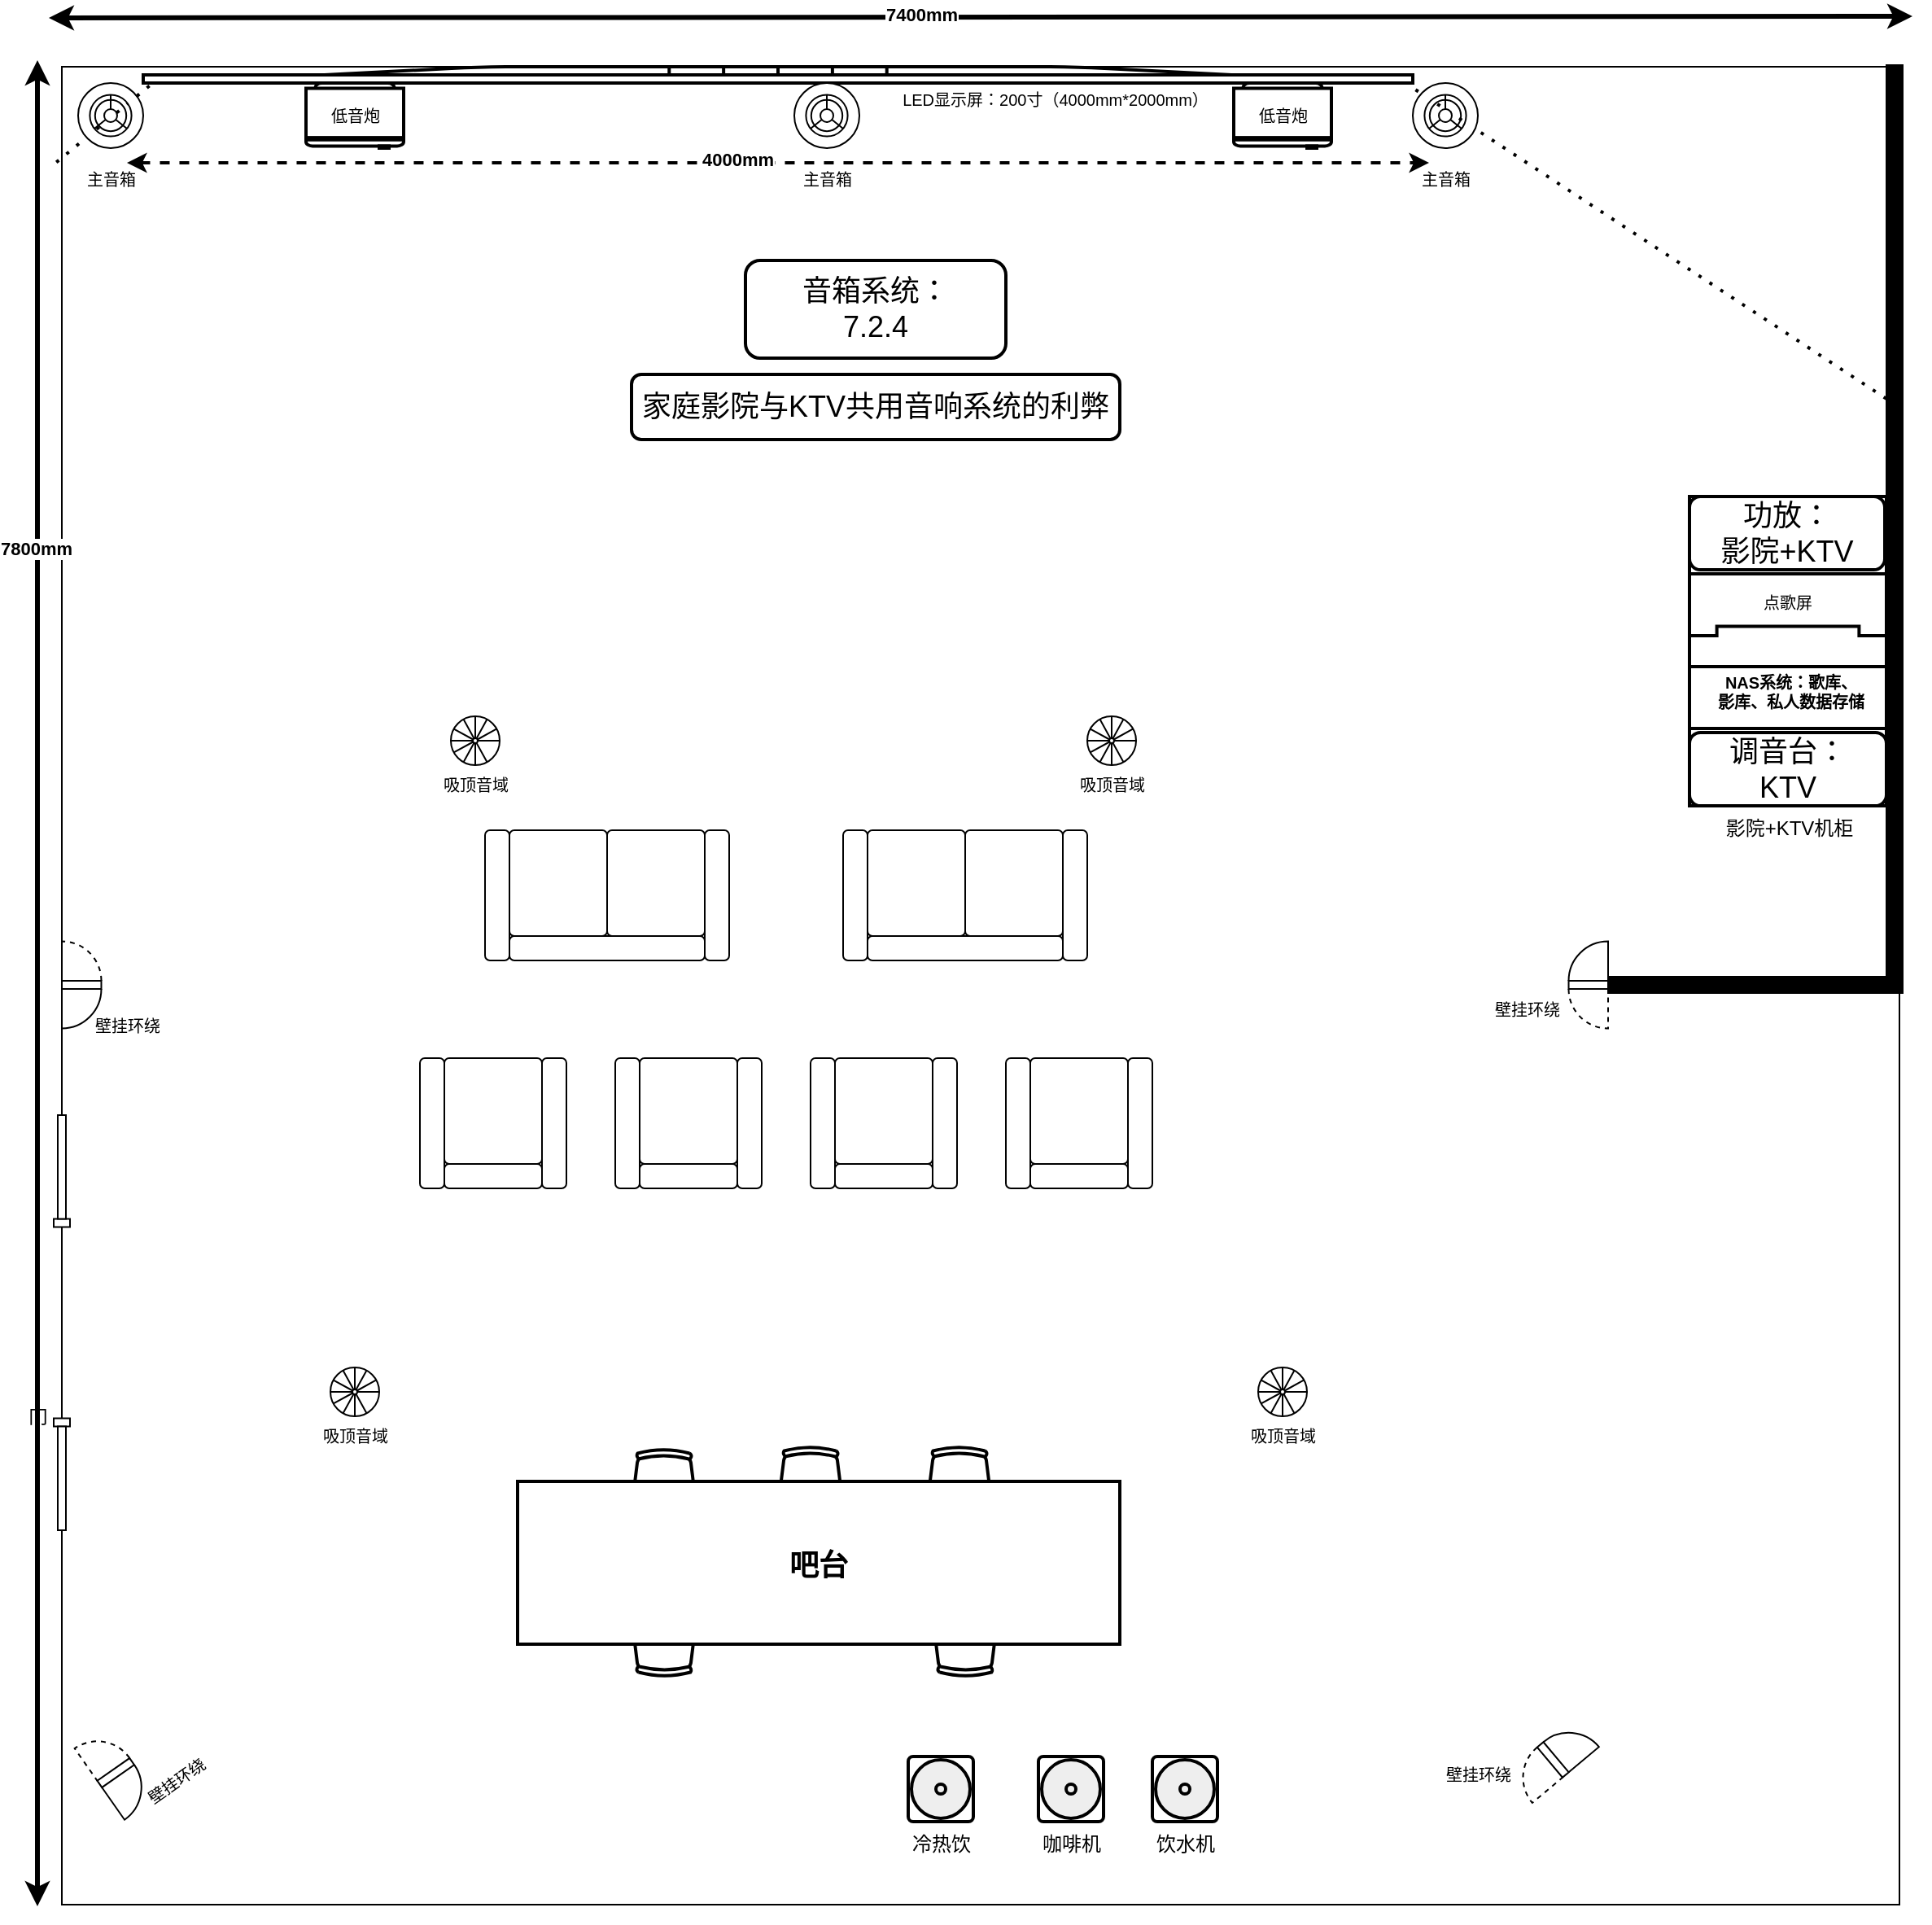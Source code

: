 <mxfile version="15.5.6" type="github">
  <diagram id="l9gon10-OVFrLEdtlygo" name="第 1 页">
    <mxGraphModel dx="1417" dy="744" grid="1" gridSize="10" guides="1" tooltips="1" connect="1" arrows="1" fold="1" page="1" pageScale="1" pageWidth="827" pageHeight="1169" math="0" shadow="0">
      <root>
        <mxCell id="0" />
        <mxCell id="1" parent="0" />
        <mxCell id="b5rMPWdn-qDBkz6BJryQ-1" value="" style="whiteSpace=wrap;html=1;aspect=fixed;" parent="1" vertex="1">
          <mxGeometry x="160" y="131" width="1129" height="1129" as="geometry" />
        </mxCell>
        <mxCell id="b5rMPWdn-qDBkz6BJryQ-3" value="" style="verticalLabelPosition=bottom;html=1;verticalAlign=top;align=center;shape=mxgraph.floorplan.doorDoublePocket;dx=0.25;rotation=90;" parent="1" vertex="1">
          <mxGeometry x="32.5" y="897.5" width="255" height="10" as="geometry" />
        </mxCell>
        <mxCell id="b5rMPWdn-qDBkz6BJryQ-4" value="门" style="text;html=1;resizable=0;autosize=1;align=center;verticalAlign=middle;points=[];fillColor=none;strokeColor=none;rounded=0;" parent="1" vertex="1">
          <mxGeometry x="130" y="950" width="30" height="20" as="geometry" />
        </mxCell>
        <mxCell id="b5rMPWdn-qDBkz6BJryQ-6" value="" style="verticalLabelPosition=bottom;html=1;verticalAlign=top;align=center;shape=mxgraph.floorplan.flat_tv;strokeWidth=2;" parent="1" vertex="1">
          <mxGeometry x="210" y="131" width="780" height="10" as="geometry" />
        </mxCell>
        <mxCell id="b5rMPWdn-qDBkz6BJryQ-7" value="" style="verticalLabelPosition=bottom;html=1;verticalAlign=top;align=center;shape=mxgraph.floorplan.wall;fillColor=#000000;" parent="1" vertex="1">
          <mxGeometry x="1110" y="690" width="181" height="10" as="geometry" />
        </mxCell>
        <mxCell id="b5rMPWdn-qDBkz6BJryQ-8" value="" style="verticalLabelPosition=bottom;html=1;verticalAlign=top;align=center;shape=mxgraph.floorplan.wall;fillColor=#000000;direction=south;" parent="1" vertex="1">
          <mxGeometry x="1281" y="130" width="10" height="560" as="geometry" />
        </mxCell>
        <mxCell id="b5rMPWdn-qDBkz6BJryQ-9" value="影院+KTV机柜" style="verticalLabelPosition=bottom;dashed=0;shadow=0;html=1;align=center;verticalAlign=top;shape=mxgraph.cabinets.cb_2p;strokeWidth=2;" parent="1" vertex="1">
          <mxGeometry x="1160" y="395" width="121" height="190" as="geometry" />
        </mxCell>
        <mxCell id="b5rMPWdn-qDBkz6BJryQ-10" value="饮水机" style="verticalLabelPosition=bottom;html=1;verticalAlign=top;align=center;shape=mxgraph.floorplan.water_cooler;strokeWidth=2;" parent="1" vertex="1">
          <mxGeometry x="830" y="1169" width="40" height="40" as="geometry" />
        </mxCell>
        <mxCell id="b5rMPWdn-qDBkz6BJryQ-11" value="" style="verticalLabelPosition=bottom;html=1;verticalAlign=top;align=center;shape=mxgraph.floorplan.office_chair;shadow=0;strokeWidth=2;" parent="1" vertex="1">
          <mxGeometry x="510" y="980" width="40" height="43" as="geometry" />
        </mxCell>
        <mxCell id="b5rMPWdn-qDBkz6BJryQ-12" value="" style="verticalLabelPosition=bottom;html=1;verticalAlign=top;align=center;shape=mxgraph.floorplan.office_chair;shadow=0;direction=west;strokeWidth=2;" parent="1" vertex="1">
          <mxGeometry x="510" y="1077" width="40" height="43" as="geometry" />
        </mxCell>
        <mxCell id="b5rMPWdn-qDBkz6BJryQ-14" value="" style="verticalLabelPosition=bottom;html=1;verticalAlign=top;align=center;shape=mxgraph.floorplan.office_chair;shadow=0;direction=south;strokeWidth=2;rotation=-90;" parent="1" vertex="1">
          <mxGeometry x="690" y="980" width="43" height="40" as="geometry" />
        </mxCell>
        <mxCell id="b5rMPWdn-qDBkz6BJryQ-15" value="" style="verticalLabelPosition=bottom;html=1;verticalAlign=top;align=center;shape=mxgraph.floorplan.office_chair;shadow=0;strokeWidth=2;" parent="1" vertex="1">
          <mxGeometry x="600" y="978.5" width="40" height="43" as="geometry" />
        </mxCell>
        <mxCell id="b5rMPWdn-qDBkz6BJryQ-16" value="" style="verticalLabelPosition=bottom;html=1;verticalAlign=top;align=center;shape=mxgraph.floorplan.office_chair;shadow=0;direction=west;strokeWidth=2;" parent="1" vertex="1">
          <mxGeometry x="695" y="1077" width="40" height="43" as="geometry" />
        </mxCell>
        <mxCell id="b5rMPWdn-qDBkz6BJryQ-17" value="吧台" style="shape=rect;shadow=0;strokeWidth=2;fontSize=18;fontStyle=1" parent="1" vertex="1">
          <mxGeometry x="440" y="1000" width="370" height="100" as="geometry" />
        </mxCell>
        <mxCell id="b5rMPWdn-qDBkz6BJryQ-18" value="咖啡机" style="verticalLabelPosition=bottom;html=1;verticalAlign=top;align=center;shape=mxgraph.floorplan.water_cooler;strokeWidth=2;" parent="1" vertex="1">
          <mxGeometry x="760" y="1169" width="40" height="40" as="geometry" />
        </mxCell>
        <mxCell id="b5rMPWdn-qDBkz6BJryQ-19" value="冷热饮" style="verticalLabelPosition=bottom;html=1;verticalAlign=top;align=center;shape=mxgraph.floorplan.water_cooler;strokeWidth=2;" parent="1" vertex="1">
          <mxGeometry x="680" y="1169" width="40" height="40" as="geometry" />
        </mxCell>
        <mxCell id="b5rMPWdn-qDBkz6BJryQ-20" value="" style="verticalLabelPosition=bottom;html=1;verticalAlign=top;align=center;shape=mxgraph.floorplan.sofa;fontSize=18;strokeWidth=1;rotation=-180;" parent="1" vertex="1">
          <mxGeometry x="380" y="740" width="90" height="80" as="geometry" />
        </mxCell>
        <mxCell id="b5rMPWdn-qDBkz6BJryQ-21" value="" style="verticalLabelPosition=bottom;html=1;verticalAlign=top;align=center;shape=mxgraph.floorplan.couch;fontSize=18;strokeWidth=1;rotation=-180;" parent="1" vertex="1">
          <mxGeometry x="420" y="600" width="150" height="80" as="geometry" />
        </mxCell>
        <mxCell id="b5rMPWdn-qDBkz6BJryQ-22" value="" style="verticalLabelPosition=bottom;html=1;verticalAlign=top;align=center;shape=mxgraph.floorplan.sofa;fontSize=18;strokeWidth=1;rotation=-180;" parent="1" vertex="1">
          <mxGeometry x="500" y="740" width="90" height="80" as="geometry" />
        </mxCell>
        <mxCell id="b5rMPWdn-qDBkz6BJryQ-23" value="" style="verticalLabelPosition=bottom;html=1;verticalAlign=top;align=center;shape=mxgraph.floorplan.sofa;fontSize=18;strokeWidth=1;rotation=-180;" parent="1" vertex="1">
          <mxGeometry x="620" y="740" width="90" height="80" as="geometry" />
        </mxCell>
        <mxCell id="b5rMPWdn-qDBkz6BJryQ-24" value="" style="verticalLabelPosition=bottom;html=1;verticalAlign=top;align=center;shape=mxgraph.floorplan.sofa;fontSize=18;strokeWidth=1;rotation=-180;" parent="1" vertex="1">
          <mxGeometry x="740" y="740" width="90" height="80" as="geometry" />
        </mxCell>
        <mxCell id="b5rMPWdn-qDBkz6BJryQ-25" value="" style="verticalLabelPosition=bottom;html=1;verticalAlign=top;align=center;shape=mxgraph.floorplan.couch;fontSize=18;strokeWidth=1;rotation=-180;" parent="1" vertex="1">
          <mxGeometry x="640" y="600" width="150" height="80" as="geometry" />
        </mxCell>
        <mxCell id="b5rMPWdn-qDBkz6BJryQ-33" value="" style="endArrow=none;dashed=1;html=1;dashPattern=1 3;strokeWidth=2;rounded=0;fontSize=18;entryX=0.006;entryY=1.1;entryDx=0;entryDy=0;entryPerimeter=0;exitX=-0.003;exitY=0.052;exitDx=0;exitDy=0;exitPerimeter=0;" parent="1" source="b5rMPWdn-qDBkz6BJryQ-1" target="b5rMPWdn-qDBkz6BJryQ-6" edge="1">
          <mxGeometry width="50" height="50" relative="1" as="geometry">
            <mxPoint x="210" y="230" as="sourcePoint" />
            <mxPoint x="260" y="180" as="targetPoint" />
          </mxGeometry>
        </mxCell>
        <mxCell id="b5rMPWdn-qDBkz6BJryQ-34" value="" style="endArrow=none;dashed=1;html=1;dashPattern=1 3;strokeWidth=2;rounded=0;fontSize=18;entryX=1;entryY=1.3;entryDx=0;entryDy=0;entryPerimeter=0;exitX=0.366;exitY=1;exitDx=0;exitDy=0;exitPerimeter=0;" parent="1" source="b5rMPWdn-qDBkz6BJryQ-8" target="b5rMPWdn-qDBkz6BJryQ-6" edge="1">
          <mxGeometry width="50" height="50" relative="1" as="geometry">
            <mxPoint x="170" y="342.27" as="sourcePoint" />
            <mxPoint x="224.68" y="152" as="targetPoint" />
          </mxGeometry>
        </mxCell>
        <mxCell id="b5rMPWdn-qDBkz6BJryQ-36" value="" style="verticalLabelPosition=bottom;html=1;verticalAlign=top;align=center;shape=mxgraph.floorplan.refrigerator;fontSize=18;strokeWidth=2;" parent="1" vertex="1">
          <mxGeometry x="310" y="141" width="60" height="40" as="geometry" />
        </mxCell>
        <mxCell id="b5rMPWdn-qDBkz6BJryQ-44" value="音箱系统：&lt;br&gt;7.2.4" style="rounded=1;whiteSpace=wrap;html=1;fontSize=18;strokeWidth=2;" parent="1" vertex="1">
          <mxGeometry x="580" y="250" width="160" height="60" as="geometry" />
        </mxCell>
        <mxCell id="b5rMPWdn-qDBkz6BJryQ-46" value="" style="verticalLabelPosition=bottom;html=1;verticalAlign=top;align=center;shape=mxgraph.floorplan.refrigerator;fontSize=18;strokeWidth=2;" parent="1" vertex="1">
          <mxGeometry x="880" y="141" width="60" height="40" as="geometry" />
        </mxCell>
        <mxCell id="b5rMPWdn-qDBkz6BJryQ-47" value="&lt;font style=&quot;font-size: 10px&quot;&gt;主音箱&lt;/font&gt;" style="verticalLabelPosition=bottom;html=1;verticalAlign=top;align=center;shape=mxgraph.floorplan.floor_lamp;fontSize=18;strokeWidth=1;" parent="1" vertex="1">
          <mxGeometry x="170" y="141" width="40" height="40" as="geometry" />
        </mxCell>
        <mxCell id="b5rMPWdn-qDBkz6BJryQ-48" value="&lt;font style=&quot;font-size: 10px&quot;&gt;主音箱&lt;/font&gt;" style="verticalLabelPosition=bottom;html=1;verticalAlign=top;align=center;shape=mxgraph.floorplan.floor_lamp;fontSize=18;strokeWidth=1;" parent="1" vertex="1">
          <mxGeometry x="990" y="141" width="40" height="40" as="geometry" />
        </mxCell>
        <mxCell id="b5rMPWdn-qDBkz6BJryQ-49" value="&lt;font style=&quot;font-size: 10px&quot;&gt;主音箱&lt;/font&gt;" style="verticalLabelPosition=bottom;html=1;verticalAlign=top;align=center;shape=mxgraph.floorplan.floor_lamp;fontSize=18;strokeWidth=1;" parent="1" vertex="1">
          <mxGeometry x="610" y="141" width="40" height="40" as="geometry" />
        </mxCell>
        <mxCell id="b5rMPWdn-qDBkz6BJryQ-50" value="低音炮" style="text;html=1;align=center;verticalAlign=middle;resizable=0;points=[];autosize=1;strokeColor=none;fillColor=none;fontSize=10;" parent="1" vertex="1">
          <mxGeometry x="315" y="151" width="50" height="20" as="geometry" />
        </mxCell>
        <mxCell id="b5rMPWdn-qDBkz6BJryQ-51" value="低音炮" style="text;html=1;align=center;verticalAlign=middle;resizable=0;points=[];autosize=1;strokeColor=none;fillColor=none;fontSize=10;" parent="1" vertex="1">
          <mxGeometry x="885" y="151" width="50" height="20" as="geometry" />
        </mxCell>
        <mxCell id="b5rMPWdn-qDBkz6BJryQ-54" value="" style="verticalLabelPosition=bottom;html=1;verticalAlign=top;align=center;shape=mxgraph.floorplan.doorDoubleAction;aspect=fixed;fontSize=10;strokeWidth=1;rotation=-180;" parent="1" vertex="1">
          <mxGeometry x="1085.76" y="670" width="24.24" height="50" as="geometry" />
        </mxCell>
        <mxCell id="b5rMPWdn-qDBkz6BJryQ-56" value="壁挂环绕" style="text;html=1;align=center;verticalAlign=middle;resizable=0;points=[];autosize=1;strokeColor=none;fillColor=none;fontSize=10;" parent="1" vertex="1">
          <mxGeometry x="1030" y="700" width="60" height="20" as="geometry" />
        </mxCell>
        <mxCell id="b5rMPWdn-qDBkz6BJryQ-57" value="" style="group" parent="1" vertex="1" connectable="0">
          <mxGeometry x="160" y="670" width="70" height="60" as="geometry" />
        </mxCell>
        <mxCell id="b5rMPWdn-qDBkz6BJryQ-53" value="" style="verticalLabelPosition=bottom;html=1;verticalAlign=top;align=center;shape=mxgraph.floorplan.doorDoubleAction;aspect=fixed;fontSize=10;strokeWidth=1;" parent="b5rMPWdn-qDBkz6BJryQ-57" vertex="1">
          <mxGeometry width="24.24" height="50" as="geometry" />
        </mxCell>
        <mxCell id="b5rMPWdn-qDBkz6BJryQ-55" value="壁挂环绕" style="text;html=1;align=center;verticalAlign=middle;resizable=0;points=[];autosize=1;strokeColor=none;fillColor=none;fontSize=10;" parent="b5rMPWdn-qDBkz6BJryQ-57" vertex="1">
          <mxGeometry x="10" y="40" width="60" height="20" as="geometry" />
        </mxCell>
        <mxCell id="b5rMPWdn-qDBkz6BJryQ-58" value="" style="group;rotation=-35;" parent="1" vertex="1" connectable="0">
          <mxGeometry x="180" y="1140" width="70" height="60" as="geometry" />
        </mxCell>
        <mxCell id="b5rMPWdn-qDBkz6BJryQ-59" value="" style="verticalLabelPosition=bottom;html=1;verticalAlign=top;align=center;shape=mxgraph.floorplan.doorDoubleAction;aspect=fixed;fontSize=10;strokeWidth=1;rotation=-35;" parent="b5rMPWdn-qDBkz6BJryQ-58" vertex="1">
          <mxGeometry x="1" y="14" width="24.24" height="50" as="geometry" />
        </mxCell>
        <mxCell id="b5rMPWdn-qDBkz6BJryQ-60" value="壁挂环绕" style="text;html=1;align=center;verticalAlign=middle;resizable=0;points=[];autosize=1;strokeColor=none;fillColor=none;fontSize=10;rotation=-35;" parent="b5rMPWdn-qDBkz6BJryQ-58" vertex="1">
          <mxGeometry x="20" y="34" width="60" height="20" as="geometry" />
        </mxCell>
        <mxCell id="b5rMPWdn-qDBkz6BJryQ-61" value="" style="group;rotation=-130;" parent="1" vertex="1" connectable="0">
          <mxGeometry x="1030" y="1120" width="73" height="60" as="geometry" />
        </mxCell>
        <mxCell id="b5rMPWdn-qDBkz6BJryQ-62" value="" style="verticalLabelPosition=bottom;html=1;verticalAlign=top;align=center;shape=mxgraph.floorplan.doorDoubleAction;aspect=fixed;fontSize=10;strokeWidth=1;rotation=-130;" parent="b5rMPWdn-qDBkz6BJryQ-61" vertex="1">
          <mxGeometry x="34" y="26" width="24.24" height="50" as="geometry" />
        </mxCell>
        <mxCell id="b5rMPWdn-qDBkz6BJryQ-64" value="壁挂环绕" style="text;html=1;align=center;verticalAlign=middle;resizable=0;points=[];autosize=1;strokeColor=none;fillColor=none;fontSize=10;" parent="1" vertex="1">
          <mxGeometry x="1000" y="1170" width="60" height="20" as="geometry" />
        </mxCell>
        <mxCell id="b5rMPWdn-qDBkz6BJryQ-65" value="吸顶音域" style="verticalLabelPosition=bottom;html=1;verticalAlign=top;align=center;shape=mxgraph.floorplan.spiral_stairs;fontSize=10;strokeWidth=1;" parent="1" vertex="1">
          <mxGeometry x="399" y="530" width="30" height="30" as="geometry" />
        </mxCell>
        <mxCell id="b5rMPWdn-qDBkz6BJryQ-66" value="吸顶音域" style="verticalLabelPosition=bottom;html=1;verticalAlign=top;align=center;shape=mxgraph.floorplan.spiral_stairs;fontSize=10;strokeWidth=1;" parent="1" vertex="1">
          <mxGeometry x="325" y="930" width="30" height="30" as="geometry" />
        </mxCell>
        <mxCell id="b5rMPWdn-qDBkz6BJryQ-67" value="吸顶音域" style="verticalLabelPosition=bottom;html=1;verticalAlign=top;align=center;shape=mxgraph.floorplan.spiral_stairs;fontSize=10;strokeWidth=1;" parent="1" vertex="1">
          <mxGeometry x="895" y="930" width="30" height="30" as="geometry" />
        </mxCell>
        <mxCell id="b5rMPWdn-qDBkz6BJryQ-68" value="吸顶音域" style="verticalLabelPosition=bottom;html=1;verticalAlign=top;align=center;shape=mxgraph.floorplan.spiral_stairs;fontSize=10;strokeWidth=1;" parent="1" vertex="1">
          <mxGeometry x="790" y="530" width="30" height="30" as="geometry" />
        </mxCell>
        <mxCell id="b5rMPWdn-qDBkz6BJryQ-69" value="功放：&lt;br&gt;影院+KTV" style="rounded=1;whiteSpace=wrap;html=1;fontSize=18;strokeWidth=2;" parent="1" vertex="1">
          <mxGeometry x="1160" y="395" width="120" height="45" as="geometry" />
        </mxCell>
        <mxCell id="b5rMPWdn-qDBkz6BJryQ-70" value="LED显示屏：200寸（4000mm*2000mm）" style="text;html=1;align=center;verticalAlign=middle;resizable=0;points=[];autosize=1;strokeColor=none;fillColor=none;fontSize=10;" parent="1" vertex="1">
          <mxGeometry x="650" y="141" width="240" height="20" as="geometry" />
        </mxCell>
        <mxCell id="b5rMPWdn-qDBkz6BJryQ-71" value="调音台：&lt;br&gt;KTV" style="rounded=1;whiteSpace=wrap;html=1;fontSize=18;strokeWidth=2;" parent="1" vertex="1">
          <mxGeometry x="1160" y="540" width="121" height="45" as="geometry" />
        </mxCell>
        <mxCell id="b5rMPWdn-qDBkz6BJryQ-72" value="点歌屏" style="text;html=1;align=center;verticalAlign=middle;resizable=0;points=[];autosize=1;strokeColor=none;fillColor=none;fontSize=10;" parent="1" vertex="1">
          <mxGeometry x="1195" y="450" width="50" height="20" as="geometry" />
        </mxCell>
        <mxCell id="b5rMPWdn-qDBkz6BJryQ-73" value="&lt;b&gt;NAS系统：歌库、&lt;br&gt;影库、私人数据存储&lt;/b&gt;" style="text;html=1;align=center;verticalAlign=middle;resizable=0;points=[];autosize=1;strokeColor=none;fillColor=none;fontSize=10;" parent="1" vertex="1">
          <mxGeometry x="1162" y="500" width="120" height="30" as="geometry" />
        </mxCell>
        <mxCell id="b5rMPWdn-qDBkz6BJryQ-74" value="家庭影院与KTV共用音响系统的利弊" style="rounded=1;whiteSpace=wrap;html=1;fontSize=18;strokeWidth=2;" parent="1" vertex="1">
          <mxGeometry x="510" y="320" width="300" height="40" as="geometry" />
        </mxCell>
        <mxCell id="1w61FhapGZaRiAZ52wyA-1" value="" style="endArrow=classic;startArrow=classic;html=1;rounded=0;strokeWidth=3;" edge="1" parent="1">
          <mxGeometry width="50" height="50" relative="1" as="geometry">
            <mxPoint x="152" y="101" as="sourcePoint" />
            <mxPoint x="1297" y="100" as="targetPoint" />
          </mxGeometry>
        </mxCell>
        <mxCell id="1w61FhapGZaRiAZ52wyA-4" value="&lt;b&gt;7400mm&lt;/b&gt;" style="edgeLabel;html=1;align=center;verticalAlign=middle;resizable=0;points=[];" vertex="1" connectable="0" parent="1w61FhapGZaRiAZ52wyA-1">
          <mxGeometry x="-0.064" y="2" relative="1" as="geometry">
            <mxPoint as="offset" />
          </mxGeometry>
        </mxCell>
        <mxCell id="1w61FhapGZaRiAZ52wyA-2" value="" style="endArrow=classic;startArrow=classic;html=1;rounded=0;strokeWidth=3;" edge="1" parent="1">
          <mxGeometry width="50" height="50" relative="1" as="geometry">
            <mxPoint x="145" y="127" as="sourcePoint" />
            <mxPoint x="145" y="1261" as="targetPoint" />
          </mxGeometry>
        </mxCell>
        <mxCell id="1w61FhapGZaRiAZ52wyA-3" value="&lt;b&gt;7800mm&lt;/b&gt;" style="edgeLabel;html=1;align=center;verticalAlign=middle;resizable=0;points=[];" vertex="1" connectable="0" parent="1w61FhapGZaRiAZ52wyA-2">
          <mxGeometry x="-0.471" y="-1" relative="1" as="geometry">
            <mxPoint as="offset" />
          </mxGeometry>
        </mxCell>
        <mxCell id="1w61FhapGZaRiAZ52wyA-5" value="" style="endArrow=classic;startArrow=classic;html=1;rounded=0;strokeWidth=2;dashed=1;" edge="1" parent="1">
          <mxGeometry width="50" height="50" relative="1" as="geometry">
            <mxPoint x="200" y="190" as="sourcePoint" />
            <mxPoint x="1000" y="190" as="targetPoint" />
          </mxGeometry>
        </mxCell>
        <mxCell id="1w61FhapGZaRiAZ52wyA-6" value="&lt;b&gt;4000mm&lt;/b&gt;" style="edgeLabel;html=1;align=center;verticalAlign=middle;resizable=0;points=[];" vertex="1" connectable="0" parent="1w61FhapGZaRiAZ52wyA-5">
          <mxGeometry x="-0.064" y="2" relative="1" as="geometry">
            <mxPoint as="offset" />
          </mxGeometry>
        </mxCell>
      </root>
    </mxGraphModel>
  </diagram>
</mxfile>
